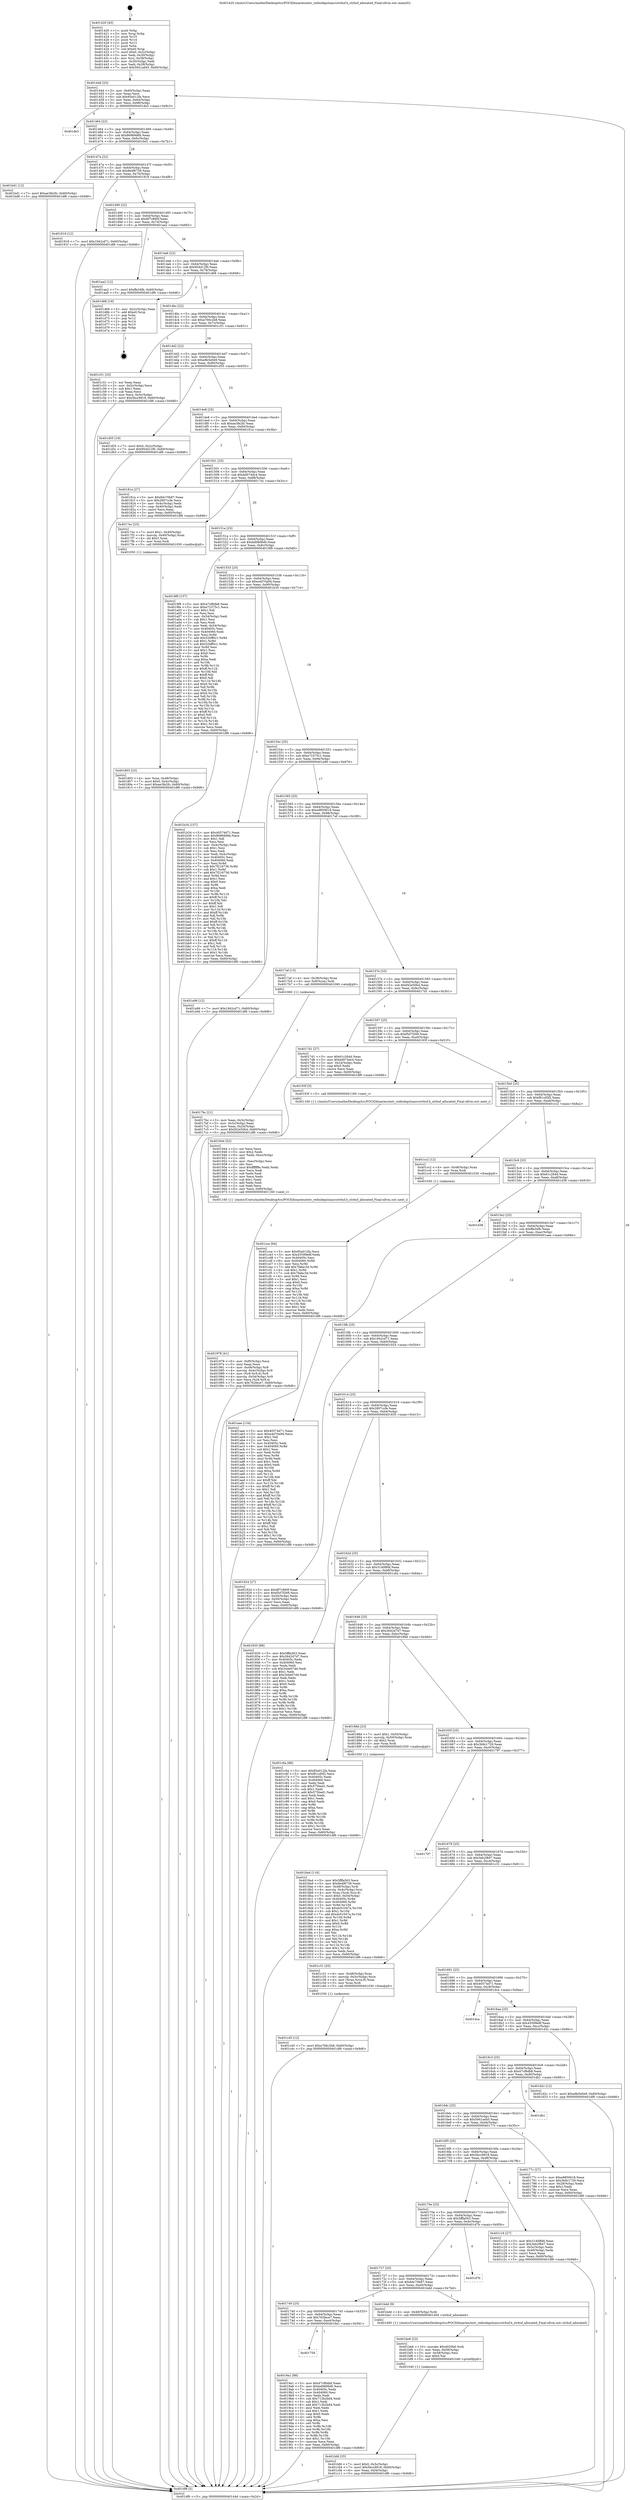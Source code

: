 digraph "0x401420" {
  label = "0x401420 (/mnt/c/Users/mathe/Desktop/tcc/POCII/binaries/extr_redisdepsluasrcstrbuf.h_strbuf_allocated_Final-ollvm.out::main(0))"
  labelloc = "t"
  node[shape=record]

  Entry [label="",width=0.3,height=0.3,shape=circle,fillcolor=black,style=filled]
  "0x40144d" [label="{
     0x40144d [23]\l
     | [instrs]\l
     &nbsp;&nbsp;0x40144d \<+3\>: mov -0x60(%rbp),%eax\l
     &nbsp;&nbsp;0x401450 \<+2\>: mov %eax,%ecx\l
     &nbsp;&nbsp;0x401452 \<+6\>: sub $0x85a012fa,%ecx\l
     &nbsp;&nbsp;0x401458 \<+3\>: mov %eax,-0x64(%rbp)\l
     &nbsp;&nbsp;0x40145b \<+3\>: mov %ecx,-0x68(%rbp)\l
     &nbsp;&nbsp;0x40145e \<+6\>: je 0000000000401de3 \<main+0x9c3\>\l
  }"]
  "0x401de3" [label="{
     0x401de3\l
  }", style=dashed]
  "0x401464" [label="{
     0x401464 [22]\l
     | [instrs]\l
     &nbsp;&nbsp;0x401464 \<+5\>: jmp 0000000000401469 \<main+0x49\>\l
     &nbsp;&nbsp;0x401469 \<+3\>: mov -0x64(%rbp),%eax\l
     &nbsp;&nbsp;0x40146c \<+5\>: sub $0x86969d6b,%eax\l
     &nbsp;&nbsp;0x401471 \<+3\>: mov %eax,-0x6c(%rbp)\l
     &nbsp;&nbsp;0x401474 \<+6\>: je 0000000000401bd1 \<main+0x7b1\>\l
  }"]
  Exit [label="",width=0.3,height=0.3,shape=circle,fillcolor=black,style=filled,peripheries=2]
  "0x401bd1" [label="{
     0x401bd1 [12]\l
     | [instrs]\l
     &nbsp;&nbsp;0x401bd1 \<+7\>: movl $0xae3fe2fc,-0x60(%rbp)\l
     &nbsp;&nbsp;0x401bd8 \<+5\>: jmp 0000000000401df6 \<main+0x9d6\>\l
  }"]
  "0x40147a" [label="{
     0x40147a [22]\l
     | [instrs]\l
     &nbsp;&nbsp;0x40147a \<+5\>: jmp 000000000040147f \<main+0x5f\>\l
     &nbsp;&nbsp;0x40147f \<+3\>: mov -0x64(%rbp),%eax\l
     &nbsp;&nbsp;0x401482 \<+5\>: sub $0x8e4f6739,%eax\l
     &nbsp;&nbsp;0x401487 \<+3\>: mov %eax,-0x70(%rbp)\l
     &nbsp;&nbsp;0x40148a \<+6\>: je 0000000000401918 \<main+0x4f8\>\l
  }"]
  "0x401cce" [label="{
     0x401cce [94]\l
     | [instrs]\l
     &nbsp;&nbsp;0x401cce \<+5\>: mov $0x85a012fa,%ecx\l
     &nbsp;&nbsp;0x401cd3 \<+5\>: mov $0x45599e8f,%edx\l
     &nbsp;&nbsp;0x401cd8 \<+7\>: mov 0x40405c,%esi\l
     &nbsp;&nbsp;0x401cdf \<+8\>: mov 0x404060,%r8d\l
     &nbsp;&nbsp;0x401ce7 \<+3\>: mov %esi,%r9d\l
     &nbsp;&nbsp;0x401cea \<+7\>: add $0x7fafac3d,%r9d\l
     &nbsp;&nbsp;0x401cf1 \<+4\>: sub $0x1,%r9d\l
     &nbsp;&nbsp;0x401cf5 \<+7\>: sub $0x7fafac3d,%r9d\l
     &nbsp;&nbsp;0x401cfc \<+4\>: imul %r9d,%esi\l
     &nbsp;&nbsp;0x401d00 \<+3\>: and $0x1,%esi\l
     &nbsp;&nbsp;0x401d03 \<+3\>: cmp $0x0,%esi\l
     &nbsp;&nbsp;0x401d06 \<+4\>: sete %r10b\l
     &nbsp;&nbsp;0x401d0a \<+4\>: cmp $0xa,%r8d\l
     &nbsp;&nbsp;0x401d0e \<+4\>: setl %r11b\l
     &nbsp;&nbsp;0x401d12 \<+3\>: mov %r10b,%bl\l
     &nbsp;&nbsp;0x401d15 \<+3\>: and %r11b,%bl\l
     &nbsp;&nbsp;0x401d18 \<+3\>: xor %r11b,%r10b\l
     &nbsp;&nbsp;0x401d1b \<+3\>: or %r10b,%bl\l
     &nbsp;&nbsp;0x401d1e \<+3\>: test $0x1,%bl\l
     &nbsp;&nbsp;0x401d21 \<+3\>: cmovne %edx,%ecx\l
     &nbsp;&nbsp;0x401d24 \<+3\>: mov %ecx,-0x60(%rbp)\l
     &nbsp;&nbsp;0x401d27 \<+5\>: jmp 0000000000401df6 \<main+0x9d6\>\l
  }"]
  "0x401918" [label="{
     0x401918 [12]\l
     | [instrs]\l
     &nbsp;&nbsp;0x401918 \<+7\>: movl $0x1942cd71,-0x60(%rbp)\l
     &nbsp;&nbsp;0x40191f \<+5\>: jmp 0000000000401df6 \<main+0x9d6\>\l
  }"]
  "0x401490" [label="{
     0x401490 [22]\l
     | [instrs]\l
     &nbsp;&nbsp;0x401490 \<+5\>: jmp 0000000000401495 \<main+0x75\>\l
     &nbsp;&nbsp;0x401495 \<+3\>: mov -0x64(%rbp),%eax\l
     &nbsp;&nbsp;0x401498 \<+5\>: sub $0x8f7c890f,%eax\l
     &nbsp;&nbsp;0x40149d \<+3\>: mov %eax,-0x74(%rbp)\l
     &nbsp;&nbsp;0x4014a0 \<+6\>: je 0000000000401aa2 \<main+0x682\>\l
  }"]
  "0x401c45" [label="{
     0x401c45 [12]\l
     | [instrs]\l
     &nbsp;&nbsp;0x401c45 \<+7\>: movl $0xa766c2b8,-0x60(%rbp)\l
     &nbsp;&nbsp;0x401c4c \<+5\>: jmp 0000000000401df6 \<main+0x9d6\>\l
  }"]
  "0x401aa2" [label="{
     0x401aa2 [12]\l
     | [instrs]\l
     &nbsp;&nbsp;0x401aa2 \<+7\>: movl $0xffa34fb,-0x60(%rbp)\l
     &nbsp;&nbsp;0x401aa9 \<+5\>: jmp 0000000000401df6 \<main+0x9d6\>\l
  }"]
  "0x4014a6" [label="{
     0x4014a6 [22]\l
     | [instrs]\l
     &nbsp;&nbsp;0x4014a6 \<+5\>: jmp 00000000004014ab \<main+0x8b\>\l
     &nbsp;&nbsp;0x4014ab \<+3\>: mov -0x64(%rbp),%eax\l
     &nbsp;&nbsp;0x4014ae \<+5\>: sub $0x954d12f0,%eax\l
     &nbsp;&nbsp;0x4014b3 \<+3\>: mov %eax,-0x78(%rbp)\l
     &nbsp;&nbsp;0x4014b6 \<+6\>: je 0000000000401d68 \<main+0x948\>\l
  }"]
  "0x401bfd" [label="{
     0x401bfd [25]\l
     | [instrs]\l
     &nbsp;&nbsp;0x401bfd \<+7\>: movl $0x0,-0x5c(%rbp)\l
     &nbsp;&nbsp;0x401c04 \<+7\>: movl $0x5bcc9918,-0x60(%rbp)\l
     &nbsp;&nbsp;0x401c0b \<+6\>: mov %eax,-0xf4(%rbp)\l
     &nbsp;&nbsp;0x401c11 \<+5\>: jmp 0000000000401df6 \<main+0x9d6\>\l
  }"]
  "0x401d68" [label="{
     0x401d68 [19]\l
     | [instrs]\l
     &nbsp;&nbsp;0x401d68 \<+3\>: mov -0x2c(%rbp),%eax\l
     &nbsp;&nbsp;0x401d6b \<+7\>: add $0xe0,%rsp\l
     &nbsp;&nbsp;0x401d72 \<+1\>: pop %rbx\l
     &nbsp;&nbsp;0x401d73 \<+2\>: pop %r12\l
     &nbsp;&nbsp;0x401d75 \<+2\>: pop %r14\l
     &nbsp;&nbsp;0x401d77 \<+2\>: pop %r15\l
     &nbsp;&nbsp;0x401d79 \<+1\>: pop %rbp\l
     &nbsp;&nbsp;0x401d7a \<+1\>: ret\l
  }"]
  "0x4014bc" [label="{
     0x4014bc [22]\l
     | [instrs]\l
     &nbsp;&nbsp;0x4014bc \<+5\>: jmp 00000000004014c1 \<main+0xa1\>\l
     &nbsp;&nbsp;0x4014c1 \<+3\>: mov -0x64(%rbp),%eax\l
     &nbsp;&nbsp;0x4014c4 \<+5\>: sub $0xa766c2b8,%eax\l
     &nbsp;&nbsp;0x4014c9 \<+3\>: mov %eax,-0x7c(%rbp)\l
     &nbsp;&nbsp;0x4014cc \<+6\>: je 0000000000401c51 \<main+0x831\>\l
  }"]
  "0x401be6" [label="{
     0x401be6 [23]\l
     | [instrs]\l
     &nbsp;&nbsp;0x401be6 \<+10\>: movabs $0x4020b6,%rdi\l
     &nbsp;&nbsp;0x401bf0 \<+3\>: mov %eax,-0x58(%rbp)\l
     &nbsp;&nbsp;0x401bf3 \<+3\>: mov -0x58(%rbp),%esi\l
     &nbsp;&nbsp;0x401bf6 \<+2\>: mov $0x0,%al\l
     &nbsp;&nbsp;0x401bf8 \<+5\>: call 0000000000401040 \<printf@plt\>\l
     | [calls]\l
     &nbsp;&nbsp;0x401040 \{1\} (unknown)\l
  }"]
  "0x401c51" [label="{
     0x401c51 [25]\l
     | [instrs]\l
     &nbsp;&nbsp;0x401c51 \<+2\>: xor %eax,%eax\l
     &nbsp;&nbsp;0x401c53 \<+3\>: mov -0x5c(%rbp),%ecx\l
     &nbsp;&nbsp;0x401c56 \<+3\>: sub $0x1,%eax\l
     &nbsp;&nbsp;0x401c59 \<+2\>: sub %eax,%ecx\l
     &nbsp;&nbsp;0x401c5b \<+3\>: mov %ecx,-0x5c(%rbp)\l
     &nbsp;&nbsp;0x401c5e \<+7\>: movl $0x5bcc9918,-0x60(%rbp)\l
     &nbsp;&nbsp;0x401c65 \<+5\>: jmp 0000000000401df6 \<main+0x9d6\>\l
  }"]
  "0x4014d2" [label="{
     0x4014d2 [22]\l
     | [instrs]\l
     &nbsp;&nbsp;0x4014d2 \<+5\>: jmp 00000000004014d7 \<main+0xb7\>\l
     &nbsp;&nbsp;0x4014d7 \<+3\>: mov -0x64(%rbp),%eax\l
     &nbsp;&nbsp;0x4014da \<+5\>: sub $0xa9b5e0e9,%eax\l
     &nbsp;&nbsp;0x4014df \<+3\>: mov %eax,-0x80(%rbp)\l
     &nbsp;&nbsp;0x4014e2 \<+6\>: je 0000000000401d55 \<main+0x935\>\l
  }"]
  "0x401759" [label="{
     0x401759\l
  }", style=dashed]
  "0x401d55" [label="{
     0x401d55 [19]\l
     | [instrs]\l
     &nbsp;&nbsp;0x401d55 \<+7\>: movl $0x0,-0x2c(%rbp)\l
     &nbsp;&nbsp;0x401d5c \<+7\>: movl $0x954d12f0,-0x60(%rbp)\l
     &nbsp;&nbsp;0x401d63 \<+5\>: jmp 0000000000401df6 \<main+0x9d6\>\l
  }"]
  "0x4014e8" [label="{
     0x4014e8 [25]\l
     | [instrs]\l
     &nbsp;&nbsp;0x4014e8 \<+5\>: jmp 00000000004014ed \<main+0xcd\>\l
     &nbsp;&nbsp;0x4014ed \<+3\>: mov -0x64(%rbp),%eax\l
     &nbsp;&nbsp;0x4014f0 \<+5\>: sub $0xae3fe2fc,%eax\l
     &nbsp;&nbsp;0x4014f5 \<+6\>: mov %eax,-0x84(%rbp)\l
     &nbsp;&nbsp;0x4014fb \<+6\>: je 000000000040181a \<main+0x3fa\>\l
  }"]
  "0x4019a1" [label="{
     0x4019a1 [88]\l
     | [instrs]\l
     &nbsp;&nbsp;0x4019a1 \<+5\>: mov $0x47cf8db8,%eax\l
     &nbsp;&nbsp;0x4019a6 \<+5\>: mov $0xbd0806d0,%ecx\l
     &nbsp;&nbsp;0x4019ab \<+7\>: mov 0x40405c,%edx\l
     &nbsp;&nbsp;0x4019b2 \<+7\>: mov 0x404060,%esi\l
     &nbsp;&nbsp;0x4019b9 \<+2\>: mov %edx,%edi\l
     &nbsp;&nbsp;0x4019bb \<+6\>: sub $0x713b2bd4,%edi\l
     &nbsp;&nbsp;0x4019c1 \<+3\>: sub $0x1,%edi\l
     &nbsp;&nbsp;0x4019c4 \<+6\>: add $0x713b2bd4,%edi\l
     &nbsp;&nbsp;0x4019ca \<+3\>: imul %edi,%edx\l
     &nbsp;&nbsp;0x4019cd \<+3\>: and $0x1,%edx\l
     &nbsp;&nbsp;0x4019d0 \<+3\>: cmp $0x0,%edx\l
     &nbsp;&nbsp;0x4019d3 \<+4\>: sete %r8b\l
     &nbsp;&nbsp;0x4019d7 \<+3\>: cmp $0xa,%esi\l
     &nbsp;&nbsp;0x4019da \<+4\>: setl %r9b\l
     &nbsp;&nbsp;0x4019de \<+3\>: mov %r8b,%r10b\l
     &nbsp;&nbsp;0x4019e1 \<+3\>: and %r9b,%r10b\l
     &nbsp;&nbsp;0x4019e4 \<+3\>: xor %r9b,%r8b\l
     &nbsp;&nbsp;0x4019e7 \<+3\>: or %r8b,%r10b\l
     &nbsp;&nbsp;0x4019ea \<+4\>: test $0x1,%r10b\l
     &nbsp;&nbsp;0x4019ee \<+3\>: cmovne %ecx,%eax\l
     &nbsp;&nbsp;0x4019f1 \<+3\>: mov %eax,-0x60(%rbp)\l
     &nbsp;&nbsp;0x4019f4 \<+5\>: jmp 0000000000401df6 \<main+0x9d6\>\l
  }"]
  "0x40181a" [label="{
     0x40181a [27]\l
     | [instrs]\l
     &nbsp;&nbsp;0x40181a \<+5\>: mov $0x6dc70b87,%eax\l
     &nbsp;&nbsp;0x40181f \<+5\>: mov $0x2807ccfe,%ecx\l
     &nbsp;&nbsp;0x401824 \<+3\>: mov -0x4c(%rbp),%edx\l
     &nbsp;&nbsp;0x401827 \<+3\>: cmp -0x40(%rbp),%edx\l
     &nbsp;&nbsp;0x40182a \<+3\>: cmovl %ecx,%eax\l
     &nbsp;&nbsp;0x40182d \<+3\>: mov %eax,-0x60(%rbp)\l
     &nbsp;&nbsp;0x401830 \<+5\>: jmp 0000000000401df6 \<main+0x9d6\>\l
  }"]
  "0x401501" [label="{
     0x401501 [25]\l
     | [instrs]\l
     &nbsp;&nbsp;0x401501 \<+5\>: jmp 0000000000401506 \<main+0xe6\>\l
     &nbsp;&nbsp;0x401506 \<+3\>: mov -0x64(%rbp),%eax\l
     &nbsp;&nbsp;0x401509 \<+5\>: sub $0xbd074dc4,%eax\l
     &nbsp;&nbsp;0x40150e \<+6\>: mov %eax,-0x88(%rbp)\l
     &nbsp;&nbsp;0x401514 \<+6\>: je 00000000004017ec \<main+0x3cc\>\l
  }"]
  "0x401740" [label="{
     0x401740 [25]\l
     | [instrs]\l
     &nbsp;&nbsp;0x401740 \<+5\>: jmp 0000000000401745 \<main+0x325\>\l
     &nbsp;&nbsp;0x401745 \<+3\>: mov -0x64(%rbp),%eax\l
     &nbsp;&nbsp;0x401748 \<+5\>: sub $0x762fece7,%eax\l
     &nbsp;&nbsp;0x40174d \<+6\>: mov %eax,-0xe4(%rbp)\l
     &nbsp;&nbsp;0x401753 \<+6\>: je 00000000004019a1 \<main+0x581\>\l
  }"]
  "0x4017ec" [label="{
     0x4017ec [23]\l
     | [instrs]\l
     &nbsp;&nbsp;0x4017ec \<+7\>: movl $0x1,-0x40(%rbp)\l
     &nbsp;&nbsp;0x4017f3 \<+4\>: movslq -0x40(%rbp),%rax\l
     &nbsp;&nbsp;0x4017f7 \<+4\>: shl $0x3,%rax\l
     &nbsp;&nbsp;0x4017fb \<+3\>: mov %rax,%rdi\l
     &nbsp;&nbsp;0x4017fe \<+5\>: call 0000000000401050 \<malloc@plt\>\l
     | [calls]\l
     &nbsp;&nbsp;0x401050 \{1\} (unknown)\l
  }"]
  "0x40151a" [label="{
     0x40151a [25]\l
     | [instrs]\l
     &nbsp;&nbsp;0x40151a \<+5\>: jmp 000000000040151f \<main+0xff\>\l
     &nbsp;&nbsp;0x40151f \<+3\>: mov -0x64(%rbp),%eax\l
     &nbsp;&nbsp;0x401522 \<+5\>: sub $0xbd0806d0,%eax\l
     &nbsp;&nbsp;0x401527 \<+6\>: mov %eax,-0x8c(%rbp)\l
     &nbsp;&nbsp;0x40152d \<+6\>: je 00000000004019f9 \<main+0x5d9\>\l
  }"]
  "0x401bdd" [label="{
     0x401bdd [9]\l
     | [instrs]\l
     &nbsp;&nbsp;0x401bdd \<+4\>: mov -0x48(%rbp),%rdi\l
     &nbsp;&nbsp;0x401be1 \<+5\>: call 0000000000401400 \<strbuf_allocated\>\l
     | [calls]\l
     &nbsp;&nbsp;0x401400 \{1\} (/mnt/c/Users/mathe/Desktop/tcc/POCII/binaries/extr_redisdepsluasrcstrbuf.h_strbuf_allocated_Final-ollvm.out::strbuf_allocated)\l
  }"]
  "0x4019f9" [label="{
     0x4019f9 [157]\l
     | [instrs]\l
     &nbsp;&nbsp;0x4019f9 \<+5\>: mov $0x47cf8db8,%eax\l
     &nbsp;&nbsp;0x4019fe \<+5\>: mov $0xe72375c1,%ecx\l
     &nbsp;&nbsp;0x401a03 \<+2\>: mov $0x1,%dl\l
     &nbsp;&nbsp;0x401a05 \<+2\>: xor %esi,%esi\l
     &nbsp;&nbsp;0x401a07 \<+3\>: mov -0x54(%rbp),%edi\l
     &nbsp;&nbsp;0x401a0a \<+3\>: sub $0x1,%esi\l
     &nbsp;&nbsp;0x401a0d \<+2\>: sub %esi,%edi\l
     &nbsp;&nbsp;0x401a0f \<+3\>: mov %edi,-0x54(%rbp)\l
     &nbsp;&nbsp;0x401a12 \<+7\>: mov 0x40405c,%esi\l
     &nbsp;&nbsp;0x401a19 \<+7\>: mov 0x404060,%edi\l
     &nbsp;&nbsp;0x401a20 \<+3\>: mov %esi,%r8d\l
     &nbsp;&nbsp;0x401a23 \<+7\>: add $0x52bff0c1,%r8d\l
     &nbsp;&nbsp;0x401a2a \<+4\>: sub $0x1,%r8d\l
     &nbsp;&nbsp;0x401a2e \<+7\>: sub $0x52bff0c1,%r8d\l
     &nbsp;&nbsp;0x401a35 \<+4\>: imul %r8d,%esi\l
     &nbsp;&nbsp;0x401a39 \<+3\>: and $0x1,%esi\l
     &nbsp;&nbsp;0x401a3c \<+3\>: cmp $0x0,%esi\l
     &nbsp;&nbsp;0x401a3f \<+4\>: sete %r9b\l
     &nbsp;&nbsp;0x401a43 \<+3\>: cmp $0xa,%edi\l
     &nbsp;&nbsp;0x401a46 \<+4\>: setl %r10b\l
     &nbsp;&nbsp;0x401a4a \<+3\>: mov %r9b,%r11b\l
     &nbsp;&nbsp;0x401a4d \<+4\>: xor $0xff,%r11b\l
     &nbsp;&nbsp;0x401a51 \<+3\>: mov %r10b,%bl\l
     &nbsp;&nbsp;0x401a54 \<+3\>: xor $0xff,%bl\l
     &nbsp;&nbsp;0x401a57 \<+3\>: xor $0x0,%dl\l
     &nbsp;&nbsp;0x401a5a \<+3\>: mov %r11b,%r14b\l
     &nbsp;&nbsp;0x401a5d \<+4\>: and $0x0,%r14b\l
     &nbsp;&nbsp;0x401a61 \<+3\>: and %dl,%r9b\l
     &nbsp;&nbsp;0x401a64 \<+3\>: mov %bl,%r15b\l
     &nbsp;&nbsp;0x401a67 \<+4\>: and $0x0,%r15b\l
     &nbsp;&nbsp;0x401a6b \<+3\>: and %dl,%r10b\l
     &nbsp;&nbsp;0x401a6e \<+3\>: or %r9b,%r14b\l
     &nbsp;&nbsp;0x401a71 \<+3\>: or %r10b,%r15b\l
     &nbsp;&nbsp;0x401a74 \<+3\>: xor %r15b,%r14b\l
     &nbsp;&nbsp;0x401a77 \<+3\>: or %bl,%r11b\l
     &nbsp;&nbsp;0x401a7a \<+4\>: xor $0xff,%r11b\l
     &nbsp;&nbsp;0x401a7e \<+3\>: or $0x0,%dl\l
     &nbsp;&nbsp;0x401a81 \<+3\>: and %dl,%r11b\l
     &nbsp;&nbsp;0x401a84 \<+3\>: or %r11b,%r14b\l
     &nbsp;&nbsp;0x401a87 \<+4\>: test $0x1,%r14b\l
     &nbsp;&nbsp;0x401a8b \<+3\>: cmovne %ecx,%eax\l
     &nbsp;&nbsp;0x401a8e \<+3\>: mov %eax,-0x60(%rbp)\l
     &nbsp;&nbsp;0x401a91 \<+5\>: jmp 0000000000401df6 \<main+0x9d6\>\l
  }"]
  "0x401533" [label="{
     0x401533 [25]\l
     | [instrs]\l
     &nbsp;&nbsp;0x401533 \<+5\>: jmp 0000000000401538 \<main+0x118\>\l
     &nbsp;&nbsp;0x401538 \<+3\>: mov -0x64(%rbp),%eax\l
     &nbsp;&nbsp;0x40153b \<+5\>: sub $0xe4d70a94,%eax\l
     &nbsp;&nbsp;0x401540 \<+6\>: mov %eax,-0x90(%rbp)\l
     &nbsp;&nbsp;0x401546 \<+6\>: je 0000000000401b34 \<main+0x714\>\l
  }"]
  "0x401727" [label="{
     0x401727 [25]\l
     | [instrs]\l
     &nbsp;&nbsp;0x401727 \<+5\>: jmp 000000000040172c \<main+0x30c\>\l
     &nbsp;&nbsp;0x40172c \<+3\>: mov -0x64(%rbp),%eax\l
     &nbsp;&nbsp;0x40172f \<+5\>: sub $0x6dc70b87,%eax\l
     &nbsp;&nbsp;0x401734 \<+6\>: mov %eax,-0xe0(%rbp)\l
     &nbsp;&nbsp;0x40173a \<+6\>: je 0000000000401bdd \<main+0x7bd\>\l
  }"]
  "0x401b34" [label="{
     0x401b34 [157]\l
     | [instrs]\l
     &nbsp;&nbsp;0x401b34 \<+5\>: mov $0x40574d71,%eax\l
     &nbsp;&nbsp;0x401b39 \<+5\>: mov $0x86969d6b,%ecx\l
     &nbsp;&nbsp;0x401b3e \<+2\>: mov $0x1,%dl\l
     &nbsp;&nbsp;0x401b40 \<+2\>: xor %esi,%esi\l
     &nbsp;&nbsp;0x401b42 \<+3\>: mov -0x4c(%rbp),%edi\l
     &nbsp;&nbsp;0x401b45 \<+3\>: sub $0x1,%esi\l
     &nbsp;&nbsp;0x401b48 \<+2\>: sub %esi,%edi\l
     &nbsp;&nbsp;0x401b4a \<+3\>: mov %edi,-0x4c(%rbp)\l
     &nbsp;&nbsp;0x401b4d \<+7\>: mov 0x40405c,%esi\l
     &nbsp;&nbsp;0x401b54 \<+7\>: mov 0x404060,%edi\l
     &nbsp;&nbsp;0x401b5b \<+3\>: mov %esi,%r8d\l
     &nbsp;&nbsp;0x401b5e \<+7\>: sub $0x7f216736,%r8d\l
     &nbsp;&nbsp;0x401b65 \<+4\>: sub $0x1,%r8d\l
     &nbsp;&nbsp;0x401b69 \<+7\>: add $0x7f216736,%r8d\l
     &nbsp;&nbsp;0x401b70 \<+4\>: imul %r8d,%esi\l
     &nbsp;&nbsp;0x401b74 \<+3\>: and $0x1,%esi\l
     &nbsp;&nbsp;0x401b77 \<+3\>: cmp $0x0,%esi\l
     &nbsp;&nbsp;0x401b7a \<+4\>: sete %r9b\l
     &nbsp;&nbsp;0x401b7e \<+3\>: cmp $0xa,%edi\l
     &nbsp;&nbsp;0x401b81 \<+4\>: setl %r10b\l
     &nbsp;&nbsp;0x401b85 \<+3\>: mov %r9b,%r11b\l
     &nbsp;&nbsp;0x401b88 \<+4\>: xor $0xff,%r11b\l
     &nbsp;&nbsp;0x401b8c \<+3\>: mov %r10b,%bl\l
     &nbsp;&nbsp;0x401b8f \<+3\>: xor $0xff,%bl\l
     &nbsp;&nbsp;0x401b92 \<+3\>: xor $0x1,%dl\l
     &nbsp;&nbsp;0x401b95 \<+3\>: mov %r11b,%r14b\l
     &nbsp;&nbsp;0x401b98 \<+4\>: and $0xff,%r14b\l
     &nbsp;&nbsp;0x401b9c \<+3\>: and %dl,%r9b\l
     &nbsp;&nbsp;0x401b9f \<+3\>: mov %bl,%r15b\l
     &nbsp;&nbsp;0x401ba2 \<+4\>: and $0xff,%r15b\l
     &nbsp;&nbsp;0x401ba6 \<+3\>: and %dl,%r10b\l
     &nbsp;&nbsp;0x401ba9 \<+3\>: or %r9b,%r14b\l
     &nbsp;&nbsp;0x401bac \<+3\>: or %r10b,%r15b\l
     &nbsp;&nbsp;0x401baf \<+3\>: xor %r15b,%r14b\l
     &nbsp;&nbsp;0x401bb2 \<+3\>: or %bl,%r11b\l
     &nbsp;&nbsp;0x401bb5 \<+4\>: xor $0xff,%r11b\l
     &nbsp;&nbsp;0x401bb9 \<+3\>: or $0x1,%dl\l
     &nbsp;&nbsp;0x401bbc \<+3\>: and %dl,%r11b\l
     &nbsp;&nbsp;0x401bbf \<+3\>: or %r11b,%r14b\l
     &nbsp;&nbsp;0x401bc2 \<+4\>: test $0x1,%r14b\l
     &nbsp;&nbsp;0x401bc6 \<+3\>: cmovne %ecx,%eax\l
     &nbsp;&nbsp;0x401bc9 \<+3\>: mov %eax,-0x60(%rbp)\l
     &nbsp;&nbsp;0x401bcc \<+5\>: jmp 0000000000401df6 \<main+0x9d6\>\l
  }"]
  "0x40154c" [label="{
     0x40154c [25]\l
     | [instrs]\l
     &nbsp;&nbsp;0x40154c \<+5\>: jmp 0000000000401551 \<main+0x131\>\l
     &nbsp;&nbsp;0x401551 \<+3\>: mov -0x64(%rbp),%eax\l
     &nbsp;&nbsp;0x401554 \<+5\>: sub $0xe72375c1,%eax\l
     &nbsp;&nbsp;0x401559 \<+6\>: mov %eax,-0x94(%rbp)\l
     &nbsp;&nbsp;0x40155f \<+6\>: je 0000000000401a96 \<main+0x676\>\l
  }"]
  "0x401d7b" [label="{
     0x401d7b\l
  }", style=dashed]
  "0x401a96" [label="{
     0x401a96 [12]\l
     | [instrs]\l
     &nbsp;&nbsp;0x401a96 \<+7\>: movl $0x1942cd71,-0x60(%rbp)\l
     &nbsp;&nbsp;0x401a9d \<+5\>: jmp 0000000000401df6 \<main+0x9d6\>\l
  }"]
  "0x401565" [label="{
     0x401565 [25]\l
     | [instrs]\l
     &nbsp;&nbsp;0x401565 \<+5\>: jmp 000000000040156a \<main+0x14a\>\l
     &nbsp;&nbsp;0x40156a \<+3\>: mov -0x64(%rbp),%eax\l
     &nbsp;&nbsp;0x40156d \<+5\>: sub $0xe9859018,%eax\l
     &nbsp;&nbsp;0x401572 \<+6\>: mov %eax,-0x98(%rbp)\l
     &nbsp;&nbsp;0x401578 \<+6\>: je 00000000004017af \<main+0x38f\>\l
  }"]
  "0x40170e" [label="{
     0x40170e [25]\l
     | [instrs]\l
     &nbsp;&nbsp;0x40170e \<+5\>: jmp 0000000000401713 \<main+0x2f3\>\l
     &nbsp;&nbsp;0x401713 \<+3\>: mov -0x64(%rbp),%eax\l
     &nbsp;&nbsp;0x401716 \<+5\>: sub $0x5fffa563,%eax\l
     &nbsp;&nbsp;0x40171b \<+6\>: mov %eax,-0xdc(%rbp)\l
     &nbsp;&nbsp;0x401721 \<+6\>: je 0000000000401d7b \<main+0x95b\>\l
  }"]
  "0x4017af" [label="{
     0x4017af [13]\l
     | [instrs]\l
     &nbsp;&nbsp;0x4017af \<+4\>: mov -0x38(%rbp),%rax\l
     &nbsp;&nbsp;0x4017b3 \<+4\>: mov 0x8(%rax),%rdi\l
     &nbsp;&nbsp;0x4017b7 \<+5\>: call 0000000000401060 \<atoi@plt\>\l
     | [calls]\l
     &nbsp;&nbsp;0x401060 \{1\} (unknown)\l
  }"]
  "0x40157e" [label="{
     0x40157e [25]\l
     | [instrs]\l
     &nbsp;&nbsp;0x40157e \<+5\>: jmp 0000000000401583 \<main+0x163\>\l
     &nbsp;&nbsp;0x401583 \<+3\>: mov -0x64(%rbp),%eax\l
     &nbsp;&nbsp;0x401586 \<+5\>: sub $0xf42e50b4,%eax\l
     &nbsp;&nbsp;0x40158b \<+6\>: mov %eax,-0x9c(%rbp)\l
     &nbsp;&nbsp;0x401591 \<+6\>: je 00000000004017d1 \<main+0x3b1\>\l
  }"]
  "0x401c16" [label="{
     0x401c16 [27]\l
     | [instrs]\l
     &nbsp;&nbsp;0x401c16 \<+5\>: mov $0x3140f6fd,%eax\l
     &nbsp;&nbsp;0x401c1b \<+5\>: mov $0x3eb2f847,%ecx\l
     &nbsp;&nbsp;0x401c20 \<+3\>: mov -0x5c(%rbp),%edx\l
     &nbsp;&nbsp;0x401c23 \<+3\>: cmp -0x40(%rbp),%edx\l
     &nbsp;&nbsp;0x401c26 \<+3\>: cmovl %ecx,%eax\l
     &nbsp;&nbsp;0x401c29 \<+3\>: mov %eax,-0x60(%rbp)\l
     &nbsp;&nbsp;0x401c2c \<+5\>: jmp 0000000000401df6 \<main+0x9d6\>\l
  }"]
  "0x4017d1" [label="{
     0x4017d1 [27]\l
     | [instrs]\l
     &nbsp;&nbsp;0x4017d1 \<+5\>: mov $0x61c264d,%eax\l
     &nbsp;&nbsp;0x4017d6 \<+5\>: mov $0xbd074dc4,%ecx\l
     &nbsp;&nbsp;0x4017db \<+3\>: mov -0x24(%rbp),%edx\l
     &nbsp;&nbsp;0x4017de \<+3\>: cmp $0x0,%edx\l
     &nbsp;&nbsp;0x4017e1 \<+3\>: cmove %ecx,%eax\l
     &nbsp;&nbsp;0x4017e4 \<+3\>: mov %eax,-0x60(%rbp)\l
     &nbsp;&nbsp;0x4017e7 \<+5\>: jmp 0000000000401df6 \<main+0x9d6\>\l
  }"]
  "0x401597" [label="{
     0x401597 [25]\l
     | [instrs]\l
     &nbsp;&nbsp;0x401597 \<+5\>: jmp 000000000040159c \<main+0x17c\>\l
     &nbsp;&nbsp;0x40159c \<+3\>: mov -0x64(%rbp),%eax\l
     &nbsp;&nbsp;0x40159f \<+5\>: sub $0xf5d7f269,%eax\l
     &nbsp;&nbsp;0x4015a4 \<+6\>: mov %eax,-0xa0(%rbp)\l
     &nbsp;&nbsp;0x4015aa \<+6\>: je 000000000040193f \<main+0x51f\>\l
  }"]
  "0x401978" [label="{
     0x401978 [41]\l
     | [instrs]\l
     &nbsp;&nbsp;0x401978 \<+6\>: mov -0xf0(%rbp),%ecx\l
     &nbsp;&nbsp;0x40197e \<+3\>: imul %eax,%ecx\l
     &nbsp;&nbsp;0x401981 \<+4\>: mov -0x48(%rbp),%r8\l
     &nbsp;&nbsp;0x401985 \<+4\>: movslq -0x4c(%rbp),%r9\l
     &nbsp;&nbsp;0x401989 \<+4\>: mov (%r8,%r9,8),%r8\l
     &nbsp;&nbsp;0x40198d \<+4\>: movslq -0x54(%rbp),%r9\l
     &nbsp;&nbsp;0x401991 \<+4\>: mov %ecx,(%r8,%r9,4)\l
     &nbsp;&nbsp;0x401995 \<+7\>: movl $0x762fece7,-0x60(%rbp)\l
     &nbsp;&nbsp;0x40199c \<+5\>: jmp 0000000000401df6 \<main+0x9d6\>\l
  }"]
  "0x40193f" [label="{
     0x40193f [5]\l
     | [instrs]\l
     &nbsp;&nbsp;0x40193f \<+5\>: call 0000000000401160 \<next_i\>\l
     | [calls]\l
     &nbsp;&nbsp;0x401160 \{1\} (/mnt/c/Users/mathe/Desktop/tcc/POCII/binaries/extr_redisdepsluasrcstrbuf.h_strbuf_allocated_Final-ollvm.out::next_i)\l
  }"]
  "0x4015b0" [label="{
     0x4015b0 [25]\l
     | [instrs]\l
     &nbsp;&nbsp;0x4015b0 \<+5\>: jmp 00000000004015b5 \<main+0x195\>\l
     &nbsp;&nbsp;0x4015b5 \<+3\>: mov -0x64(%rbp),%eax\l
     &nbsp;&nbsp;0x4015b8 \<+5\>: sub $0xf81cd5f2,%eax\l
     &nbsp;&nbsp;0x4015bd \<+6\>: mov %eax,-0xa4(%rbp)\l
     &nbsp;&nbsp;0x4015c3 \<+6\>: je 0000000000401cc2 \<main+0x8a2\>\l
  }"]
  "0x401944" [label="{
     0x401944 [52]\l
     | [instrs]\l
     &nbsp;&nbsp;0x401944 \<+2\>: xor %ecx,%ecx\l
     &nbsp;&nbsp;0x401946 \<+5\>: mov $0x2,%edx\l
     &nbsp;&nbsp;0x40194b \<+6\>: mov %edx,-0xec(%rbp)\l
     &nbsp;&nbsp;0x401951 \<+1\>: cltd\l
     &nbsp;&nbsp;0x401952 \<+6\>: mov -0xec(%rbp),%esi\l
     &nbsp;&nbsp;0x401958 \<+2\>: idiv %esi\l
     &nbsp;&nbsp;0x40195a \<+6\>: imul $0xfffffffe,%edx,%edx\l
     &nbsp;&nbsp;0x401960 \<+2\>: mov %ecx,%edi\l
     &nbsp;&nbsp;0x401962 \<+2\>: sub %edx,%edi\l
     &nbsp;&nbsp;0x401964 \<+2\>: mov %ecx,%edx\l
     &nbsp;&nbsp;0x401966 \<+3\>: sub $0x1,%edx\l
     &nbsp;&nbsp;0x401969 \<+2\>: add %edx,%edi\l
     &nbsp;&nbsp;0x40196b \<+2\>: sub %edi,%ecx\l
     &nbsp;&nbsp;0x40196d \<+6\>: mov %ecx,-0xf0(%rbp)\l
     &nbsp;&nbsp;0x401973 \<+5\>: call 0000000000401160 \<next_i\>\l
     | [calls]\l
     &nbsp;&nbsp;0x401160 \{1\} (/mnt/c/Users/mathe/Desktop/tcc/POCII/binaries/extr_redisdepsluasrcstrbuf.h_strbuf_allocated_Final-ollvm.out::next_i)\l
  }"]
  "0x401cc2" [label="{
     0x401cc2 [12]\l
     | [instrs]\l
     &nbsp;&nbsp;0x401cc2 \<+4\>: mov -0x48(%rbp),%rax\l
     &nbsp;&nbsp;0x401cc6 \<+3\>: mov %rax,%rdi\l
     &nbsp;&nbsp;0x401cc9 \<+5\>: call 0000000000401030 \<free@plt\>\l
     | [calls]\l
     &nbsp;&nbsp;0x401030 \{1\} (unknown)\l
  }"]
  "0x4015c9" [label="{
     0x4015c9 [25]\l
     | [instrs]\l
     &nbsp;&nbsp;0x4015c9 \<+5\>: jmp 00000000004015ce \<main+0x1ae\>\l
     &nbsp;&nbsp;0x4015ce \<+3\>: mov -0x64(%rbp),%eax\l
     &nbsp;&nbsp;0x4015d1 \<+5\>: sub $0x61c264d,%eax\l
     &nbsp;&nbsp;0x4015d6 \<+6\>: mov %eax,-0xa8(%rbp)\l
     &nbsp;&nbsp;0x4015dc \<+6\>: je 0000000000401d38 \<main+0x918\>\l
  }"]
  "0x4018a4" [label="{
     0x4018a4 [116]\l
     | [instrs]\l
     &nbsp;&nbsp;0x4018a4 \<+5\>: mov $0x5fffa563,%ecx\l
     &nbsp;&nbsp;0x4018a9 \<+5\>: mov $0x8e4f6739,%edx\l
     &nbsp;&nbsp;0x4018ae \<+4\>: mov -0x48(%rbp),%rdi\l
     &nbsp;&nbsp;0x4018b2 \<+4\>: movslq -0x4c(%rbp),%rsi\l
     &nbsp;&nbsp;0x4018b6 \<+4\>: mov %rax,(%rdi,%rsi,8)\l
     &nbsp;&nbsp;0x4018ba \<+7\>: movl $0x0,-0x54(%rbp)\l
     &nbsp;&nbsp;0x4018c1 \<+8\>: mov 0x40405c,%r8d\l
     &nbsp;&nbsp;0x4018c9 \<+8\>: mov 0x404060,%r9d\l
     &nbsp;&nbsp;0x4018d1 \<+3\>: mov %r8d,%r10d\l
     &nbsp;&nbsp;0x4018d4 \<+7\>: sub $0xdc01047a,%r10d\l
     &nbsp;&nbsp;0x4018db \<+4\>: sub $0x1,%r10d\l
     &nbsp;&nbsp;0x4018df \<+7\>: add $0xdc01047a,%r10d\l
     &nbsp;&nbsp;0x4018e6 \<+4\>: imul %r10d,%r8d\l
     &nbsp;&nbsp;0x4018ea \<+4\>: and $0x1,%r8d\l
     &nbsp;&nbsp;0x4018ee \<+4\>: cmp $0x0,%r8d\l
     &nbsp;&nbsp;0x4018f2 \<+4\>: sete %r11b\l
     &nbsp;&nbsp;0x4018f6 \<+4\>: cmp $0xa,%r9d\l
     &nbsp;&nbsp;0x4018fa \<+3\>: setl %bl\l
     &nbsp;&nbsp;0x4018fd \<+3\>: mov %r11b,%r14b\l
     &nbsp;&nbsp;0x401900 \<+3\>: and %bl,%r14b\l
     &nbsp;&nbsp;0x401903 \<+3\>: xor %bl,%r11b\l
     &nbsp;&nbsp;0x401906 \<+3\>: or %r11b,%r14b\l
     &nbsp;&nbsp;0x401909 \<+4\>: test $0x1,%r14b\l
     &nbsp;&nbsp;0x40190d \<+3\>: cmovne %edx,%ecx\l
     &nbsp;&nbsp;0x401910 \<+3\>: mov %ecx,-0x60(%rbp)\l
     &nbsp;&nbsp;0x401913 \<+5\>: jmp 0000000000401df6 \<main+0x9d6\>\l
  }"]
  "0x401d38" [label="{
     0x401d38\l
  }", style=dashed]
  "0x4015e2" [label="{
     0x4015e2 [25]\l
     | [instrs]\l
     &nbsp;&nbsp;0x4015e2 \<+5\>: jmp 00000000004015e7 \<main+0x1c7\>\l
     &nbsp;&nbsp;0x4015e7 \<+3\>: mov -0x64(%rbp),%eax\l
     &nbsp;&nbsp;0x4015ea \<+5\>: sub $0xffa34fb,%eax\l
     &nbsp;&nbsp;0x4015ef \<+6\>: mov %eax,-0xac(%rbp)\l
     &nbsp;&nbsp;0x4015f5 \<+6\>: je 0000000000401aae \<main+0x68e\>\l
  }"]
  "0x401803" [label="{
     0x401803 [23]\l
     | [instrs]\l
     &nbsp;&nbsp;0x401803 \<+4\>: mov %rax,-0x48(%rbp)\l
     &nbsp;&nbsp;0x401807 \<+7\>: movl $0x0,-0x4c(%rbp)\l
     &nbsp;&nbsp;0x40180e \<+7\>: movl $0xae3fe2fc,-0x60(%rbp)\l
     &nbsp;&nbsp;0x401815 \<+5\>: jmp 0000000000401df6 \<main+0x9d6\>\l
  }"]
  "0x401aae" [label="{
     0x401aae [134]\l
     | [instrs]\l
     &nbsp;&nbsp;0x401aae \<+5\>: mov $0x40574d71,%eax\l
     &nbsp;&nbsp;0x401ab3 \<+5\>: mov $0xe4d70a94,%ecx\l
     &nbsp;&nbsp;0x401ab8 \<+2\>: mov $0x1,%dl\l
     &nbsp;&nbsp;0x401aba \<+2\>: xor %esi,%esi\l
     &nbsp;&nbsp;0x401abc \<+7\>: mov 0x40405c,%edi\l
     &nbsp;&nbsp;0x401ac3 \<+8\>: mov 0x404060,%r8d\l
     &nbsp;&nbsp;0x401acb \<+3\>: sub $0x1,%esi\l
     &nbsp;&nbsp;0x401ace \<+3\>: mov %edi,%r9d\l
     &nbsp;&nbsp;0x401ad1 \<+3\>: add %esi,%r9d\l
     &nbsp;&nbsp;0x401ad4 \<+4\>: imul %r9d,%edi\l
     &nbsp;&nbsp;0x401ad8 \<+3\>: and $0x1,%edi\l
     &nbsp;&nbsp;0x401adb \<+3\>: cmp $0x0,%edi\l
     &nbsp;&nbsp;0x401ade \<+4\>: sete %r10b\l
     &nbsp;&nbsp;0x401ae2 \<+4\>: cmp $0xa,%r8d\l
     &nbsp;&nbsp;0x401ae6 \<+4\>: setl %r11b\l
     &nbsp;&nbsp;0x401aea \<+3\>: mov %r10b,%bl\l
     &nbsp;&nbsp;0x401aed \<+3\>: xor $0xff,%bl\l
     &nbsp;&nbsp;0x401af0 \<+3\>: mov %r11b,%r14b\l
     &nbsp;&nbsp;0x401af3 \<+4\>: xor $0xff,%r14b\l
     &nbsp;&nbsp;0x401af7 \<+3\>: xor $0x1,%dl\l
     &nbsp;&nbsp;0x401afa \<+3\>: mov %bl,%r15b\l
     &nbsp;&nbsp;0x401afd \<+4\>: and $0xff,%r15b\l
     &nbsp;&nbsp;0x401b01 \<+3\>: and %dl,%r10b\l
     &nbsp;&nbsp;0x401b04 \<+3\>: mov %r14b,%r12b\l
     &nbsp;&nbsp;0x401b07 \<+4\>: and $0xff,%r12b\l
     &nbsp;&nbsp;0x401b0b \<+3\>: and %dl,%r11b\l
     &nbsp;&nbsp;0x401b0e \<+3\>: or %r10b,%r15b\l
     &nbsp;&nbsp;0x401b11 \<+3\>: or %r11b,%r12b\l
     &nbsp;&nbsp;0x401b14 \<+3\>: xor %r12b,%r15b\l
     &nbsp;&nbsp;0x401b17 \<+3\>: or %r14b,%bl\l
     &nbsp;&nbsp;0x401b1a \<+3\>: xor $0xff,%bl\l
     &nbsp;&nbsp;0x401b1d \<+3\>: or $0x1,%dl\l
     &nbsp;&nbsp;0x401b20 \<+2\>: and %dl,%bl\l
     &nbsp;&nbsp;0x401b22 \<+3\>: or %bl,%r15b\l
     &nbsp;&nbsp;0x401b25 \<+4\>: test $0x1,%r15b\l
     &nbsp;&nbsp;0x401b29 \<+3\>: cmovne %ecx,%eax\l
     &nbsp;&nbsp;0x401b2c \<+3\>: mov %eax,-0x60(%rbp)\l
     &nbsp;&nbsp;0x401b2f \<+5\>: jmp 0000000000401df6 \<main+0x9d6\>\l
  }"]
  "0x4015fb" [label="{
     0x4015fb [25]\l
     | [instrs]\l
     &nbsp;&nbsp;0x4015fb \<+5\>: jmp 0000000000401600 \<main+0x1e0\>\l
     &nbsp;&nbsp;0x401600 \<+3\>: mov -0x64(%rbp),%eax\l
     &nbsp;&nbsp;0x401603 \<+5\>: sub $0x1942cd71,%eax\l
     &nbsp;&nbsp;0x401608 \<+6\>: mov %eax,-0xb0(%rbp)\l
     &nbsp;&nbsp;0x40160e \<+6\>: je 0000000000401924 \<main+0x504\>\l
  }"]
  "0x4017bc" [label="{
     0x4017bc [21]\l
     | [instrs]\l
     &nbsp;&nbsp;0x4017bc \<+3\>: mov %eax,-0x3c(%rbp)\l
     &nbsp;&nbsp;0x4017bf \<+3\>: mov -0x3c(%rbp),%eax\l
     &nbsp;&nbsp;0x4017c2 \<+3\>: mov %eax,-0x24(%rbp)\l
     &nbsp;&nbsp;0x4017c5 \<+7\>: movl $0xf42e50b4,-0x60(%rbp)\l
     &nbsp;&nbsp;0x4017cc \<+5\>: jmp 0000000000401df6 \<main+0x9d6\>\l
  }"]
  "0x401924" [label="{
     0x401924 [27]\l
     | [instrs]\l
     &nbsp;&nbsp;0x401924 \<+5\>: mov $0x8f7c890f,%eax\l
     &nbsp;&nbsp;0x401929 \<+5\>: mov $0xf5d7f269,%ecx\l
     &nbsp;&nbsp;0x40192e \<+3\>: mov -0x54(%rbp),%edx\l
     &nbsp;&nbsp;0x401931 \<+3\>: cmp -0x50(%rbp),%edx\l
     &nbsp;&nbsp;0x401934 \<+3\>: cmovl %ecx,%eax\l
     &nbsp;&nbsp;0x401937 \<+3\>: mov %eax,-0x60(%rbp)\l
     &nbsp;&nbsp;0x40193a \<+5\>: jmp 0000000000401df6 \<main+0x9d6\>\l
  }"]
  "0x401614" [label="{
     0x401614 [25]\l
     | [instrs]\l
     &nbsp;&nbsp;0x401614 \<+5\>: jmp 0000000000401619 \<main+0x1f9\>\l
     &nbsp;&nbsp;0x401619 \<+3\>: mov -0x64(%rbp),%eax\l
     &nbsp;&nbsp;0x40161c \<+5\>: sub $0x2807ccfe,%eax\l
     &nbsp;&nbsp;0x401621 \<+6\>: mov %eax,-0xb4(%rbp)\l
     &nbsp;&nbsp;0x401627 \<+6\>: je 0000000000401835 \<main+0x415\>\l
  }"]
  "0x401420" [label="{
     0x401420 [45]\l
     | [instrs]\l
     &nbsp;&nbsp;0x401420 \<+1\>: push %rbp\l
     &nbsp;&nbsp;0x401421 \<+3\>: mov %rsp,%rbp\l
     &nbsp;&nbsp;0x401424 \<+2\>: push %r15\l
     &nbsp;&nbsp;0x401426 \<+2\>: push %r14\l
     &nbsp;&nbsp;0x401428 \<+2\>: push %r12\l
     &nbsp;&nbsp;0x40142a \<+1\>: push %rbx\l
     &nbsp;&nbsp;0x40142b \<+7\>: sub $0xe0,%rsp\l
     &nbsp;&nbsp;0x401432 \<+7\>: movl $0x0,-0x2c(%rbp)\l
     &nbsp;&nbsp;0x401439 \<+3\>: mov %edi,-0x30(%rbp)\l
     &nbsp;&nbsp;0x40143c \<+4\>: mov %rsi,-0x38(%rbp)\l
     &nbsp;&nbsp;0x401440 \<+3\>: mov -0x30(%rbp),%edi\l
     &nbsp;&nbsp;0x401443 \<+3\>: mov %edi,-0x28(%rbp)\l
     &nbsp;&nbsp;0x401446 \<+7\>: movl $0x5941ad45,-0x60(%rbp)\l
  }"]
  "0x401835" [label="{
     0x401835 [88]\l
     | [instrs]\l
     &nbsp;&nbsp;0x401835 \<+5\>: mov $0x5fffa563,%eax\l
     &nbsp;&nbsp;0x40183a \<+5\>: mov $0x3642d7d7,%ecx\l
     &nbsp;&nbsp;0x40183f \<+7\>: mov 0x40405c,%edx\l
     &nbsp;&nbsp;0x401846 \<+7\>: mov 0x404060,%esi\l
     &nbsp;&nbsp;0x40184d \<+2\>: mov %edx,%edi\l
     &nbsp;&nbsp;0x40184f \<+6\>: sub $0x344e07dd,%edi\l
     &nbsp;&nbsp;0x401855 \<+3\>: sub $0x1,%edi\l
     &nbsp;&nbsp;0x401858 \<+6\>: add $0x344e07dd,%edi\l
     &nbsp;&nbsp;0x40185e \<+3\>: imul %edi,%edx\l
     &nbsp;&nbsp;0x401861 \<+3\>: and $0x1,%edx\l
     &nbsp;&nbsp;0x401864 \<+3\>: cmp $0x0,%edx\l
     &nbsp;&nbsp;0x401867 \<+4\>: sete %r8b\l
     &nbsp;&nbsp;0x40186b \<+3\>: cmp $0xa,%esi\l
     &nbsp;&nbsp;0x40186e \<+4\>: setl %r9b\l
     &nbsp;&nbsp;0x401872 \<+3\>: mov %r8b,%r10b\l
     &nbsp;&nbsp;0x401875 \<+3\>: and %r9b,%r10b\l
     &nbsp;&nbsp;0x401878 \<+3\>: xor %r9b,%r8b\l
     &nbsp;&nbsp;0x40187b \<+3\>: or %r8b,%r10b\l
     &nbsp;&nbsp;0x40187e \<+4\>: test $0x1,%r10b\l
     &nbsp;&nbsp;0x401882 \<+3\>: cmovne %ecx,%eax\l
     &nbsp;&nbsp;0x401885 \<+3\>: mov %eax,-0x60(%rbp)\l
     &nbsp;&nbsp;0x401888 \<+5\>: jmp 0000000000401df6 \<main+0x9d6\>\l
  }"]
  "0x40162d" [label="{
     0x40162d [25]\l
     | [instrs]\l
     &nbsp;&nbsp;0x40162d \<+5\>: jmp 0000000000401632 \<main+0x212\>\l
     &nbsp;&nbsp;0x401632 \<+3\>: mov -0x64(%rbp),%eax\l
     &nbsp;&nbsp;0x401635 \<+5\>: sub $0x3140f6fd,%eax\l
     &nbsp;&nbsp;0x40163a \<+6\>: mov %eax,-0xb8(%rbp)\l
     &nbsp;&nbsp;0x401640 \<+6\>: je 0000000000401c6a \<main+0x84a\>\l
  }"]
  "0x401df6" [label="{
     0x401df6 [5]\l
     | [instrs]\l
     &nbsp;&nbsp;0x401df6 \<+5\>: jmp 000000000040144d \<main+0x2d\>\l
  }"]
  "0x401c6a" [label="{
     0x401c6a [88]\l
     | [instrs]\l
     &nbsp;&nbsp;0x401c6a \<+5\>: mov $0x85a012fa,%eax\l
     &nbsp;&nbsp;0x401c6f \<+5\>: mov $0xf81cd5f2,%ecx\l
     &nbsp;&nbsp;0x401c74 \<+7\>: mov 0x40405c,%edx\l
     &nbsp;&nbsp;0x401c7b \<+7\>: mov 0x404060,%esi\l
     &nbsp;&nbsp;0x401c82 \<+2\>: mov %edx,%edi\l
     &nbsp;&nbsp;0x401c84 \<+6\>: sub $0x575bed1,%edi\l
     &nbsp;&nbsp;0x401c8a \<+3\>: sub $0x1,%edi\l
     &nbsp;&nbsp;0x401c8d \<+6\>: add $0x575bed1,%edi\l
     &nbsp;&nbsp;0x401c93 \<+3\>: imul %edi,%edx\l
     &nbsp;&nbsp;0x401c96 \<+3\>: and $0x1,%edx\l
     &nbsp;&nbsp;0x401c99 \<+3\>: cmp $0x0,%edx\l
     &nbsp;&nbsp;0x401c9c \<+4\>: sete %r8b\l
     &nbsp;&nbsp;0x401ca0 \<+3\>: cmp $0xa,%esi\l
     &nbsp;&nbsp;0x401ca3 \<+4\>: setl %r9b\l
     &nbsp;&nbsp;0x401ca7 \<+3\>: mov %r8b,%r10b\l
     &nbsp;&nbsp;0x401caa \<+3\>: and %r9b,%r10b\l
     &nbsp;&nbsp;0x401cad \<+3\>: xor %r9b,%r8b\l
     &nbsp;&nbsp;0x401cb0 \<+3\>: or %r8b,%r10b\l
     &nbsp;&nbsp;0x401cb3 \<+4\>: test $0x1,%r10b\l
     &nbsp;&nbsp;0x401cb7 \<+3\>: cmovne %ecx,%eax\l
     &nbsp;&nbsp;0x401cba \<+3\>: mov %eax,-0x60(%rbp)\l
     &nbsp;&nbsp;0x401cbd \<+5\>: jmp 0000000000401df6 \<main+0x9d6\>\l
  }"]
  "0x401646" [label="{
     0x401646 [25]\l
     | [instrs]\l
     &nbsp;&nbsp;0x401646 \<+5\>: jmp 000000000040164b \<main+0x22b\>\l
     &nbsp;&nbsp;0x40164b \<+3\>: mov -0x64(%rbp),%eax\l
     &nbsp;&nbsp;0x40164e \<+5\>: sub $0x3642d7d7,%eax\l
     &nbsp;&nbsp;0x401653 \<+6\>: mov %eax,-0xbc(%rbp)\l
     &nbsp;&nbsp;0x401659 \<+6\>: je 000000000040188d \<main+0x46d\>\l
  }"]
  "0x4016f5" [label="{
     0x4016f5 [25]\l
     | [instrs]\l
     &nbsp;&nbsp;0x4016f5 \<+5\>: jmp 00000000004016fa \<main+0x2da\>\l
     &nbsp;&nbsp;0x4016fa \<+3\>: mov -0x64(%rbp),%eax\l
     &nbsp;&nbsp;0x4016fd \<+5\>: sub $0x5bcc9918,%eax\l
     &nbsp;&nbsp;0x401702 \<+6\>: mov %eax,-0xd8(%rbp)\l
     &nbsp;&nbsp;0x401708 \<+6\>: je 0000000000401c16 \<main+0x7f6\>\l
  }"]
  "0x40188d" [label="{
     0x40188d [23]\l
     | [instrs]\l
     &nbsp;&nbsp;0x40188d \<+7\>: movl $0x1,-0x50(%rbp)\l
     &nbsp;&nbsp;0x401894 \<+4\>: movslq -0x50(%rbp),%rax\l
     &nbsp;&nbsp;0x401898 \<+4\>: shl $0x2,%rax\l
     &nbsp;&nbsp;0x40189c \<+3\>: mov %rax,%rdi\l
     &nbsp;&nbsp;0x40189f \<+5\>: call 0000000000401050 \<malloc@plt\>\l
     | [calls]\l
     &nbsp;&nbsp;0x401050 \{1\} (unknown)\l
  }"]
  "0x40165f" [label="{
     0x40165f [25]\l
     | [instrs]\l
     &nbsp;&nbsp;0x40165f \<+5\>: jmp 0000000000401664 \<main+0x244\>\l
     &nbsp;&nbsp;0x401664 \<+3\>: mov -0x64(%rbp),%eax\l
     &nbsp;&nbsp;0x401667 \<+5\>: sub $0x3b9c1729,%eax\l
     &nbsp;&nbsp;0x40166c \<+6\>: mov %eax,-0xc0(%rbp)\l
     &nbsp;&nbsp;0x401672 \<+6\>: je 0000000000401797 \<main+0x377\>\l
  }"]
  "0x40177c" [label="{
     0x40177c [27]\l
     | [instrs]\l
     &nbsp;&nbsp;0x40177c \<+5\>: mov $0xe9859018,%eax\l
     &nbsp;&nbsp;0x401781 \<+5\>: mov $0x3b9c1729,%ecx\l
     &nbsp;&nbsp;0x401786 \<+3\>: mov -0x28(%rbp),%edx\l
     &nbsp;&nbsp;0x401789 \<+3\>: cmp $0x2,%edx\l
     &nbsp;&nbsp;0x40178c \<+3\>: cmovne %ecx,%eax\l
     &nbsp;&nbsp;0x40178f \<+3\>: mov %eax,-0x60(%rbp)\l
     &nbsp;&nbsp;0x401792 \<+5\>: jmp 0000000000401df6 \<main+0x9d6\>\l
  }"]
  "0x401797" [label="{
     0x401797\l
  }", style=dashed]
  "0x401678" [label="{
     0x401678 [25]\l
     | [instrs]\l
     &nbsp;&nbsp;0x401678 \<+5\>: jmp 000000000040167d \<main+0x25d\>\l
     &nbsp;&nbsp;0x40167d \<+3\>: mov -0x64(%rbp),%eax\l
     &nbsp;&nbsp;0x401680 \<+5\>: sub $0x3eb2f847,%eax\l
     &nbsp;&nbsp;0x401685 \<+6\>: mov %eax,-0xc4(%rbp)\l
     &nbsp;&nbsp;0x40168b \<+6\>: je 0000000000401c31 \<main+0x811\>\l
  }"]
  "0x4016dc" [label="{
     0x4016dc [25]\l
     | [instrs]\l
     &nbsp;&nbsp;0x4016dc \<+5\>: jmp 00000000004016e1 \<main+0x2c1\>\l
     &nbsp;&nbsp;0x4016e1 \<+3\>: mov -0x64(%rbp),%eax\l
     &nbsp;&nbsp;0x4016e4 \<+5\>: sub $0x5941ad45,%eax\l
     &nbsp;&nbsp;0x4016e9 \<+6\>: mov %eax,-0xd4(%rbp)\l
     &nbsp;&nbsp;0x4016ef \<+6\>: je 000000000040177c \<main+0x35c\>\l
  }"]
  "0x401c31" [label="{
     0x401c31 [20]\l
     | [instrs]\l
     &nbsp;&nbsp;0x401c31 \<+4\>: mov -0x48(%rbp),%rax\l
     &nbsp;&nbsp;0x401c35 \<+4\>: movslq -0x5c(%rbp),%rcx\l
     &nbsp;&nbsp;0x401c39 \<+4\>: mov (%rax,%rcx,8),%rax\l
     &nbsp;&nbsp;0x401c3d \<+3\>: mov %rax,%rdi\l
     &nbsp;&nbsp;0x401c40 \<+5\>: call 0000000000401030 \<free@plt\>\l
     | [calls]\l
     &nbsp;&nbsp;0x401030 \{1\} (unknown)\l
  }"]
  "0x401691" [label="{
     0x401691 [25]\l
     | [instrs]\l
     &nbsp;&nbsp;0x401691 \<+5\>: jmp 0000000000401696 \<main+0x276\>\l
     &nbsp;&nbsp;0x401696 \<+3\>: mov -0x64(%rbp),%eax\l
     &nbsp;&nbsp;0x401699 \<+5\>: sub $0x40574d71,%eax\l
     &nbsp;&nbsp;0x40169e \<+6\>: mov %eax,-0xc8(%rbp)\l
     &nbsp;&nbsp;0x4016a4 \<+6\>: je 0000000000401dca \<main+0x9aa\>\l
  }"]
  "0x401db1" [label="{
     0x401db1\l
  }", style=dashed]
  "0x401dca" [label="{
     0x401dca\l
  }", style=dashed]
  "0x4016aa" [label="{
     0x4016aa [25]\l
     | [instrs]\l
     &nbsp;&nbsp;0x4016aa \<+5\>: jmp 00000000004016af \<main+0x28f\>\l
     &nbsp;&nbsp;0x4016af \<+3\>: mov -0x64(%rbp),%eax\l
     &nbsp;&nbsp;0x4016b2 \<+5\>: sub $0x45599e8f,%eax\l
     &nbsp;&nbsp;0x4016b7 \<+6\>: mov %eax,-0xcc(%rbp)\l
     &nbsp;&nbsp;0x4016bd \<+6\>: je 0000000000401d2c \<main+0x90c\>\l
  }"]
  "0x4016c3" [label="{
     0x4016c3 [25]\l
     | [instrs]\l
     &nbsp;&nbsp;0x4016c3 \<+5\>: jmp 00000000004016c8 \<main+0x2a8\>\l
     &nbsp;&nbsp;0x4016c8 \<+3\>: mov -0x64(%rbp),%eax\l
     &nbsp;&nbsp;0x4016cb \<+5\>: sub $0x47cf8db8,%eax\l
     &nbsp;&nbsp;0x4016d0 \<+6\>: mov %eax,-0xd0(%rbp)\l
     &nbsp;&nbsp;0x4016d6 \<+6\>: je 0000000000401db1 \<main+0x991\>\l
  }"]
  "0x401d2c" [label="{
     0x401d2c [12]\l
     | [instrs]\l
     &nbsp;&nbsp;0x401d2c \<+7\>: movl $0xa9b5e0e9,-0x60(%rbp)\l
     &nbsp;&nbsp;0x401d33 \<+5\>: jmp 0000000000401df6 \<main+0x9d6\>\l
  }"]
  Entry -> "0x401420" [label=" 1"]
  "0x40144d" -> "0x401de3" [label=" 0"]
  "0x40144d" -> "0x401464" [label=" 29"]
  "0x401d68" -> Exit [label=" 1"]
  "0x401464" -> "0x401bd1" [label=" 1"]
  "0x401464" -> "0x40147a" [label=" 28"]
  "0x401d55" -> "0x401df6" [label=" 1"]
  "0x40147a" -> "0x401918" [label=" 1"]
  "0x40147a" -> "0x401490" [label=" 27"]
  "0x401d2c" -> "0x401df6" [label=" 1"]
  "0x401490" -> "0x401aa2" [label=" 1"]
  "0x401490" -> "0x4014a6" [label=" 26"]
  "0x401cce" -> "0x401df6" [label=" 1"]
  "0x4014a6" -> "0x401d68" [label=" 1"]
  "0x4014a6" -> "0x4014bc" [label=" 25"]
  "0x401cc2" -> "0x401cce" [label=" 1"]
  "0x4014bc" -> "0x401c51" [label=" 1"]
  "0x4014bc" -> "0x4014d2" [label=" 24"]
  "0x401c6a" -> "0x401df6" [label=" 1"]
  "0x4014d2" -> "0x401d55" [label=" 1"]
  "0x4014d2" -> "0x4014e8" [label=" 23"]
  "0x401c51" -> "0x401df6" [label=" 1"]
  "0x4014e8" -> "0x40181a" [label=" 2"]
  "0x4014e8" -> "0x401501" [label=" 21"]
  "0x401c45" -> "0x401df6" [label=" 1"]
  "0x401501" -> "0x4017ec" [label=" 1"]
  "0x401501" -> "0x40151a" [label=" 20"]
  "0x401c16" -> "0x401df6" [label=" 2"]
  "0x40151a" -> "0x4019f9" [label=" 1"]
  "0x40151a" -> "0x401533" [label=" 19"]
  "0x401bfd" -> "0x401df6" [label=" 1"]
  "0x401533" -> "0x401b34" [label=" 1"]
  "0x401533" -> "0x40154c" [label=" 18"]
  "0x401bdd" -> "0x401be6" [label=" 1"]
  "0x40154c" -> "0x401a96" [label=" 1"]
  "0x40154c" -> "0x401565" [label=" 17"]
  "0x401bd1" -> "0x401df6" [label=" 1"]
  "0x401565" -> "0x4017af" [label=" 1"]
  "0x401565" -> "0x40157e" [label=" 16"]
  "0x401aae" -> "0x401df6" [label=" 1"]
  "0x40157e" -> "0x4017d1" [label=" 1"]
  "0x40157e" -> "0x401597" [label=" 15"]
  "0x401aa2" -> "0x401df6" [label=" 1"]
  "0x401597" -> "0x40193f" [label=" 1"]
  "0x401597" -> "0x4015b0" [label=" 14"]
  "0x4019f9" -> "0x401df6" [label=" 1"]
  "0x4015b0" -> "0x401cc2" [label=" 1"]
  "0x4015b0" -> "0x4015c9" [label=" 13"]
  "0x4019a1" -> "0x401df6" [label=" 1"]
  "0x4015c9" -> "0x401d38" [label=" 0"]
  "0x4015c9" -> "0x4015e2" [label=" 13"]
  "0x401740" -> "0x401759" [label=" 0"]
  "0x4015e2" -> "0x401aae" [label=" 1"]
  "0x4015e2" -> "0x4015fb" [label=" 12"]
  "0x401740" -> "0x4019a1" [label=" 1"]
  "0x4015fb" -> "0x401924" [label=" 2"]
  "0x4015fb" -> "0x401614" [label=" 10"]
  "0x401c31" -> "0x401c45" [label=" 1"]
  "0x401614" -> "0x401835" [label=" 1"]
  "0x401614" -> "0x40162d" [label=" 9"]
  "0x401727" -> "0x401740" [label=" 1"]
  "0x40162d" -> "0x401c6a" [label=" 1"]
  "0x40162d" -> "0x401646" [label=" 8"]
  "0x401727" -> "0x401bdd" [label=" 1"]
  "0x401646" -> "0x40188d" [label=" 1"]
  "0x401646" -> "0x40165f" [label=" 7"]
  "0x401be6" -> "0x401bfd" [label=" 1"]
  "0x40165f" -> "0x401797" [label=" 0"]
  "0x40165f" -> "0x401678" [label=" 7"]
  "0x40170e" -> "0x401727" [label=" 2"]
  "0x401678" -> "0x401c31" [label=" 1"]
  "0x401678" -> "0x401691" [label=" 6"]
  "0x401b34" -> "0x401df6" [label=" 1"]
  "0x401691" -> "0x401dca" [label=" 0"]
  "0x401691" -> "0x4016aa" [label=" 6"]
  "0x4016f5" -> "0x40170e" [label=" 2"]
  "0x4016aa" -> "0x401d2c" [label=" 1"]
  "0x4016aa" -> "0x4016c3" [label=" 5"]
  "0x4016f5" -> "0x401c16" [label=" 2"]
  "0x4016c3" -> "0x401db1" [label=" 0"]
  "0x4016c3" -> "0x4016dc" [label=" 5"]
  "0x40170e" -> "0x401d7b" [label=" 0"]
  "0x4016dc" -> "0x40177c" [label=" 1"]
  "0x4016dc" -> "0x4016f5" [label=" 4"]
  "0x40177c" -> "0x401df6" [label=" 1"]
  "0x401420" -> "0x40144d" [label=" 1"]
  "0x401df6" -> "0x40144d" [label=" 28"]
  "0x4017af" -> "0x4017bc" [label=" 1"]
  "0x4017bc" -> "0x401df6" [label=" 1"]
  "0x4017d1" -> "0x401df6" [label=" 1"]
  "0x4017ec" -> "0x401803" [label=" 1"]
  "0x401803" -> "0x401df6" [label=" 1"]
  "0x40181a" -> "0x401df6" [label=" 2"]
  "0x401835" -> "0x401df6" [label=" 1"]
  "0x40188d" -> "0x4018a4" [label=" 1"]
  "0x4018a4" -> "0x401df6" [label=" 1"]
  "0x401918" -> "0x401df6" [label=" 1"]
  "0x401924" -> "0x401df6" [label=" 2"]
  "0x40193f" -> "0x401944" [label=" 1"]
  "0x401944" -> "0x401978" [label=" 1"]
  "0x401978" -> "0x401df6" [label=" 1"]
  "0x401a96" -> "0x401df6" [label=" 1"]
}
